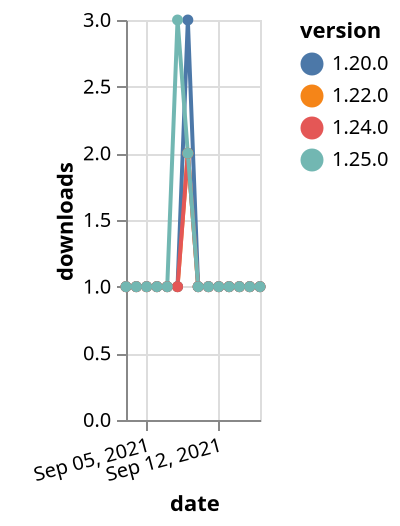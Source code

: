 {"$schema": "https://vega.github.io/schema/vega-lite/v5.json", "description": "A simple bar chart with embedded data.", "data": {"values": [{"date": "2021-09-03", "total": 189, "delta": 1, "version": "1.22.0"}, {"date": "2021-09-04", "total": 190, "delta": 1, "version": "1.22.0"}, {"date": "2021-09-05", "total": 191, "delta": 1, "version": "1.22.0"}, {"date": "2021-09-06", "total": 192, "delta": 1, "version": "1.22.0"}, {"date": "2021-09-07", "total": 193, "delta": 1, "version": "1.22.0"}, {"date": "2021-09-08", "total": 194, "delta": 1, "version": "1.22.0"}, {"date": "2021-09-09", "total": 196, "delta": 2, "version": "1.22.0"}, {"date": "2021-09-10", "total": 197, "delta": 1, "version": "1.22.0"}, {"date": "2021-09-11", "total": 198, "delta": 1, "version": "1.22.0"}, {"date": "2021-09-12", "total": 199, "delta": 1, "version": "1.22.0"}, {"date": "2021-09-13", "total": 200, "delta": 1, "version": "1.22.0"}, {"date": "2021-09-14", "total": 201, "delta": 1, "version": "1.22.0"}, {"date": "2021-09-15", "total": 202, "delta": 1, "version": "1.22.0"}, {"date": "2021-09-16", "total": 203, "delta": 1, "version": "1.22.0"}, {"date": "2021-09-03", "total": 399, "delta": 1, "version": "1.20.0"}, {"date": "2021-09-04", "total": 400, "delta": 1, "version": "1.20.0"}, {"date": "2021-09-05", "total": 401, "delta": 1, "version": "1.20.0"}, {"date": "2021-09-06", "total": 402, "delta": 1, "version": "1.20.0"}, {"date": "2021-09-07", "total": 403, "delta": 1, "version": "1.20.0"}, {"date": "2021-09-08", "total": 404, "delta": 1, "version": "1.20.0"}, {"date": "2021-09-09", "total": 407, "delta": 3, "version": "1.20.0"}, {"date": "2021-09-10", "total": 408, "delta": 1, "version": "1.20.0"}, {"date": "2021-09-11", "total": 409, "delta": 1, "version": "1.20.0"}, {"date": "2021-09-12", "total": 410, "delta": 1, "version": "1.20.0"}, {"date": "2021-09-13", "total": 411, "delta": 1, "version": "1.20.0"}, {"date": "2021-09-14", "total": 412, "delta": 1, "version": "1.20.0"}, {"date": "2021-09-15", "total": 413, "delta": 1, "version": "1.20.0"}, {"date": "2021-09-16", "total": 414, "delta": 1, "version": "1.20.0"}, {"date": "2021-09-03", "total": 185, "delta": 1, "version": "1.24.0"}, {"date": "2021-09-04", "total": 186, "delta": 1, "version": "1.24.0"}, {"date": "2021-09-05", "total": 187, "delta": 1, "version": "1.24.0"}, {"date": "2021-09-06", "total": 188, "delta": 1, "version": "1.24.0"}, {"date": "2021-09-07", "total": 189, "delta": 1, "version": "1.24.0"}, {"date": "2021-09-08", "total": 190, "delta": 1, "version": "1.24.0"}, {"date": "2021-09-09", "total": 192, "delta": 2, "version": "1.24.0"}, {"date": "2021-09-10", "total": 193, "delta": 1, "version": "1.24.0"}, {"date": "2021-09-11", "total": 194, "delta": 1, "version": "1.24.0"}, {"date": "2021-09-12", "total": 195, "delta": 1, "version": "1.24.0"}, {"date": "2021-09-13", "total": 196, "delta": 1, "version": "1.24.0"}, {"date": "2021-09-14", "total": 197, "delta": 1, "version": "1.24.0"}, {"date": "2021-09-15", "total": 198, "delta": 1, "version": "1.24.0"}, {"date": "2021-09-16", "total": 199, "delta": 1, "version": "1.24.0"}, {"date": "2021-09-03", "total": 164, "delta": 1, "version": "1.25.0"}, {"date": "2021-09-04", "total": 165, "delta": 1, "version": "1.25.0"}, {"date": "2021-09-05", "total": 166, "delta": 1, "version": "1.25.0"}, {"date": "2021-09-06", "total": 167, "delta": 1, "version": "1.25.0"}, {"date": "2021-09-07", "total": 168, "delta": 1, "version": "1.25.0"}, {"date": "2021-09-08", "total": 171, "delta": 3, "version": "1.25.0"}, {"date": "2021-09-09", "total": 173, "delta": 2, "version": "1.25.0"}, {"date": "2021-09-10", "total": 174, "delta": 1, "version": "1.25.0"}, {"date": "2021-09-11", "total": 175, "delta": 1, "version": "1.25.0"}, {"date": "2021-09-12", "total": 176, "delta": 1, "version": "1.25.0"}, {"date": "2021-09-13", "total": 177, "delta": 1, "version": "1.25.0"}, {"date": "2021-09-14", "total": 178, "delta": 1, "version": "1.25.0"}, {"date": "2021-09-15", "total": 179, "delta": 1, "version": "1.25.0"}, {"date": "2021-09-16", "total": 180, "delta": 1, "version": "1.25.0"}]}, "width": "container", "mark": {"type": "line", "point": {"filled": true}}, "encoding": {"x": {"field": "date", "type": "temporal", "timeUnit": "yearmonthdate", "title": "date", "axis": {"labelAngle": -15}}, "y": {"field": "delta", "type": "quantitative", "title": "downloads"}, "color": {"field": "version", "type": "nominal"}, "tooltip": {"field": "delta"}}}